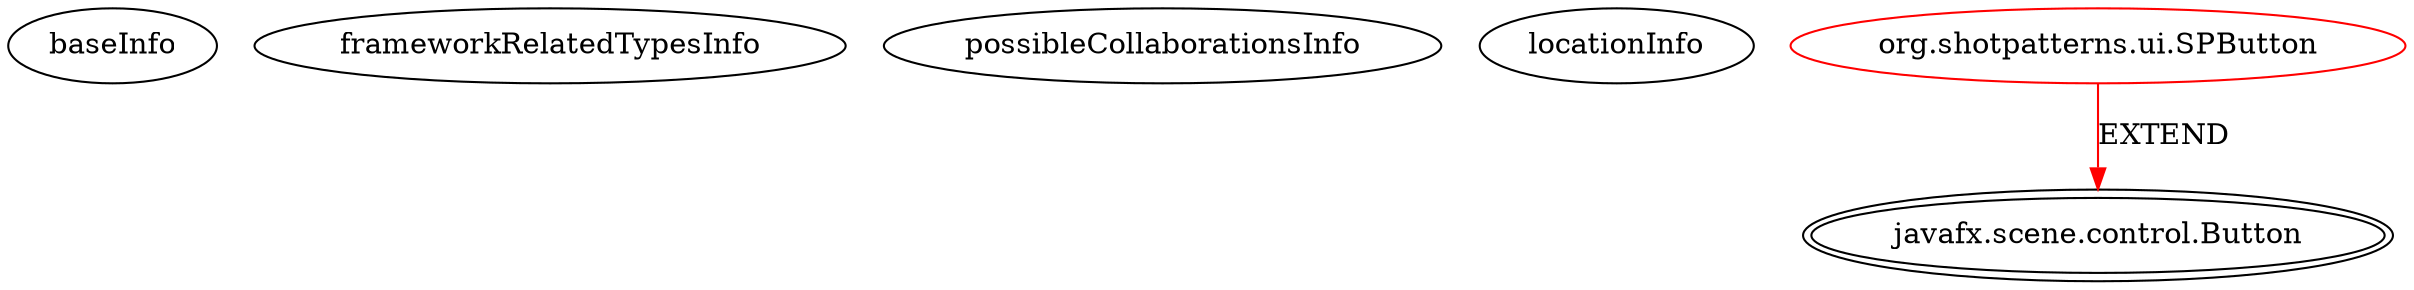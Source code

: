 digraph {
baseInfo[graphId=2236,category="extension_graph",isAnonymous=false,possibleRelation=false]
frameworkRelatedTypesInfo[0="javafx.scene.control.Button"]
possibleCollaborationsInfo[]
locationInfo[projectName="c1um5y-ShotPatterns",filePath="/c1um5y-ShotPatterns/ShotPatterns-master/src/org/shotpatterns/ui/SPButton.java",contextSignature="SPButton",graphId="2236"]
0[label="org.shotpatterns.ui.SPButton",vertexType="ROOT_CLIENT_CLASS_DECLARATION",isFrameworkType=false,color=red]
1[label="javafx.scene.control.Button",vertexType="FRAMEWORK_CLASS_TYPE",isFrameworkType=true,peripheries=2]
0->1[label="EXTEND",color=red]
}
